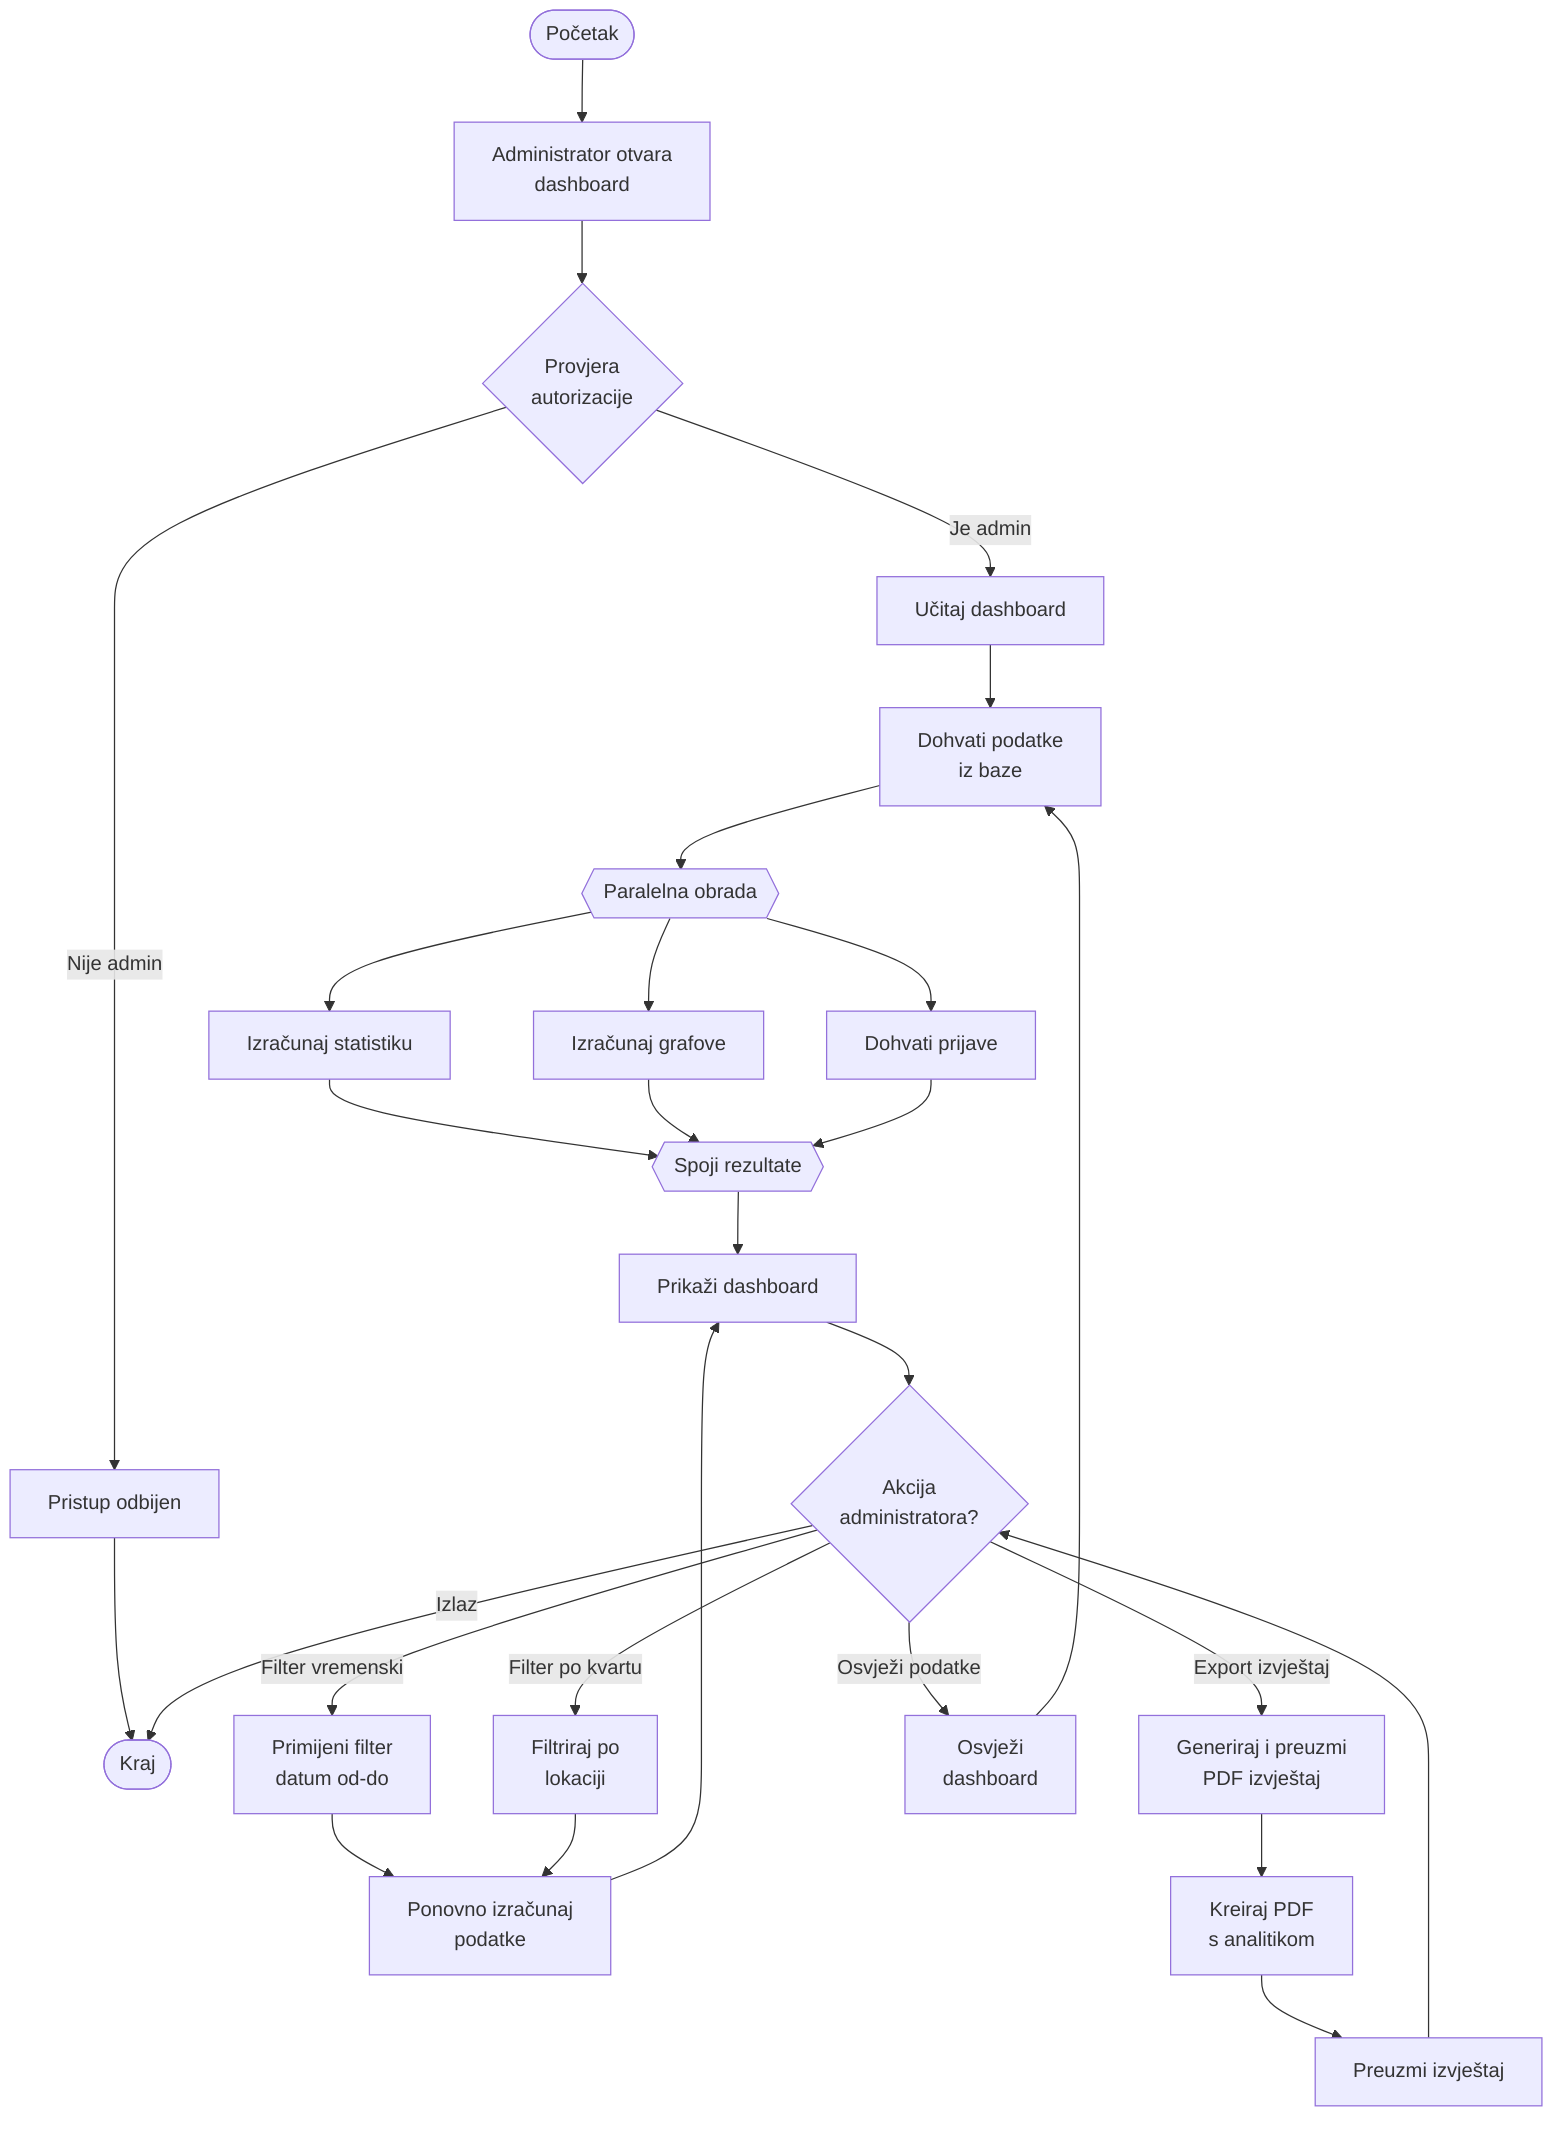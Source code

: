 graph TD
    Start([Početak]) --> OpenDashboard[Administrator otvara<br/>dashboard]
    OpenDashboard --> AuthCheck{Provjera<br/>autorizacije}
    
    AuthCheck -->|Nije admin| AccessDenied[Pristup odbijen]
    AccessDenied --> End([Kraj])
    
    AuthCheck -->|Je admin| LoadDashboard[Učitaj dashboard]
    LoadDashboard --> FetchData[Dohvati podatke<br/>iz baze]
    
    FetchData --> parallel1{{Paralelna obrada}}
    
    parallel1 --> CalcStats[Izračunaj statistiku]
    parallel1 --> GenCharts[Izračunaj grafove]
    parallel1 --> GetRecent[Dohvati prijave]
    
    CalcStats --> join1{{Spoji rezultate}}
    GenCharts --> join1
    GetRecent --> join1
    
    join1 --> DisplayDashboard[Prikaži dashboard]
    
    DisplayDashboard --> UserAction{Akcija<br/>administratora?}
    
    UserAction -->|Filter vremenski| ApplyTimeFilter[Primijeni filter<br/>datum od-do]
    UserAction -->|Filter po kvartu| ApplyLocationFilter[Filtriraj po<br/>lokaciji]
    UserAction -->|Export izvještaj| ExportReport[Generiraj i preuzmi<br/>PDF izvještaj]
    UserAction -->|Osvježi podatke| RefreshData[Osvježi<br/>dashboard]
    
    ApplyTimeFilter --> RecalcData[Ponovno izračunaj<br/>podatke]
    ApplyLocationFilter --> RecalcData
    RecalcData --> DisplayDashboard
    
    ExportReport --> GeneratePDF[Kreiraj PDF<br/>s analitikom]
    GeneratePDF --> DownloadPDF[Preuzmi izvještaj]
    DownloadPDF --> UserAction
    
    RefreshData --> FetchData
    
    UserAction -->|Izlaz| End